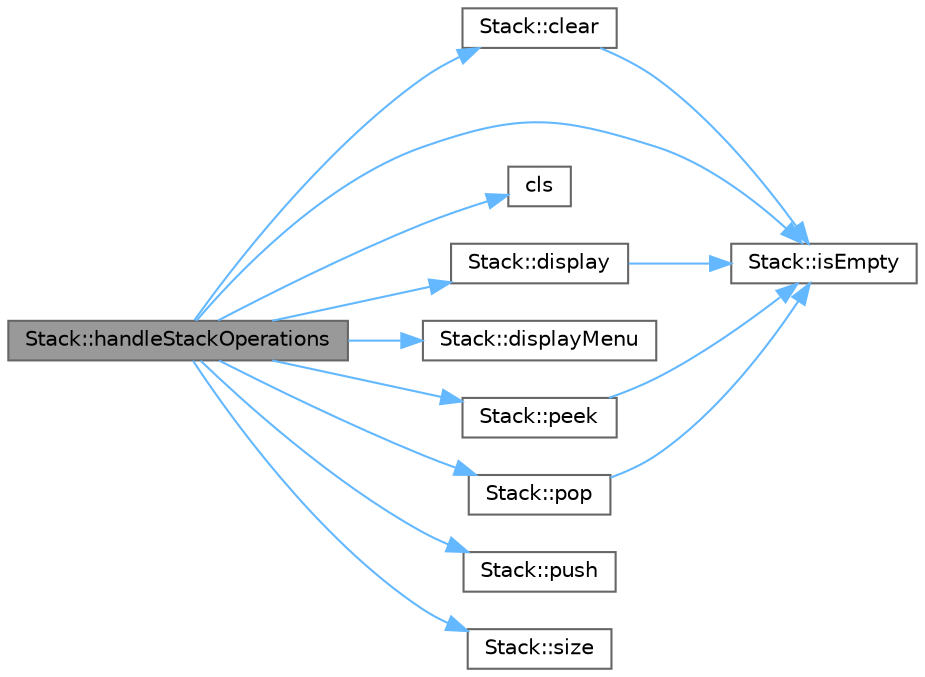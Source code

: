 digraph "Stack::handleStackOperations"
{
 // INTERACTIVE_SVG=YES
 // LATEX_PDF_SIZE
  bgcolor="transparent";
  edge [fontname=Helvetica,fontsize=10,labelfontname=Helvetica,labelfontsize=10];
  node [fontname=Helvetica,fontsize=10,shape=box,height=0.2,width=0.4];
  rankdir="LR";
  Node1 [id="Node000001",label="Stack::handleStackOperations",height=0.2,width=0.4,color="gray40", fillcolor="grey60", style="filled", fontcolor="black",tooltip=" "];
  Node1 -> Node2 [id="edge1_Node000001_Node000002",color="steelblue1",style="solid",tooltip=" "];
  Node2 [id="Node000002",label="Stack::clear",height=0.2,width=0.4,color="grey40", fillcolor="white", style="filled",URL="$class_stack.html#adab1284b8929385d4020356fb52c8139",tooltip=" "];
  Node2 -> Node3 [id="edge2_Node000002_Node000003",color="steelblue1",style="solid",tooltip=" "];
  Node3 [id="Node000003",label="Stack::isEmpty",height=0.2,width=0.4,color="grey40", fillcolor="white", style="filled",URL="$class_stack.html#acfd33dabc532e2706dea1699a4de2636",tooltip=" "];
  Node1 -> Node4 [id="edge3_Node000001_Node000004",color="steelblue1",style="solid",tooltip=" "];
  Node4 [id="Node000004",label="cls",height=0.2,width=0.4,color="grey40", fillcolor="white", style="filled",URL="$utils_8h.html#a4826277cc150ddc0f4de4bd464a34909",tooltip=" "];
  Node1 -> Node5 [id="edge4_Node000001_Node000005",color="steelblue1",style="solid",tooltip=" "];
  Node5 [id="Node000005",label="Stack::display",height=0.2,width=0.4,color="grey40", fillcolor="white", style="filled",URL="$class_stack.html#ad2d64a259a5e8abc098373148f30d9d4",tooltip=" "];
  Node5 -> Node3 [id="edge5_Node000005_Node000003",color="steelblue1",style="solid",tooltip=" "];
  Node1 -> Node6 [id="edge6_Node000001_Node000006",color="steelblue1",style="solid",tooltip=" "];
  Node6 [id="Node000006",label="Stack::displayMenu",height=0.2,width=0.4,color="grey40", fillcolor="white", style="filled",URL="$class_stack.html#aa08b3ae19586d352e4071b2da83981d4",tooltip=" "];
  Node1 -> Node3 [id="edge7_Node000001_Node000003",color="steelblue1",style="solid",tooltip=" "];
  Node1 -> Node7 [id="edge8_Node000001_Node000007",color="steelblue1",style="solid",tooltip=" "];
  Node7 [id="Node000007",label="Stack::peek",height=0.2,width=0.4,color="grey40", fillcolor="white", style="filled",URL="$class_stack.html#a240e73f26dfb70a9354d90e428ad8b45",tooltip=" "];
  Node7 -> Node3 [id="edge9_Node000007_Node000003",color="steelblue1",style="solid",tooltip=" "];
  Node1 -> Node8 [id="edge10_Node000001_Node000008",color="steelblue1",style="solid",tooltip=" "];
  Node8 [id="Node000008",label="Stack::pop",height=0.2,width=0.4,color="grey40", fillcolor="white", style="filled",URL="$class_stack.html#ad2d05ce55e7abd4a8d8ea1263be99675",tooltip=" "];
  Node8 -> Node3 [id="edge11_Node000008_Node000003",color="steelblue1",style="solid",tooltip=" "];
  Node1 -> Node9 [id="edge12_Node000001_Node000009",color="steelblue1",style="solid",tooltip=" "];
  Node9 [id="Node000009",label="Stack::push",height=0.2,width=0.4,color="grey40", fillcolor="white", style="filled",URL="$class_stack.html#afbe7194689ec0e63b2ab3243db2ff08f",tooltip=" "];
  Node1 -> Node10 [id="edge13_Node000001_Node000010",color="steelblue1",style="solid",tooltip=" "];
  Node10 [id="Node000010",label="Stack::size",height=0.2,width=0.4,color="grey40", fillcolor="white", style="filled",URL="$class_stack.html#a7a86e24c88d562315e0f776c4cbeb5ef",tooltip=" "];
}
